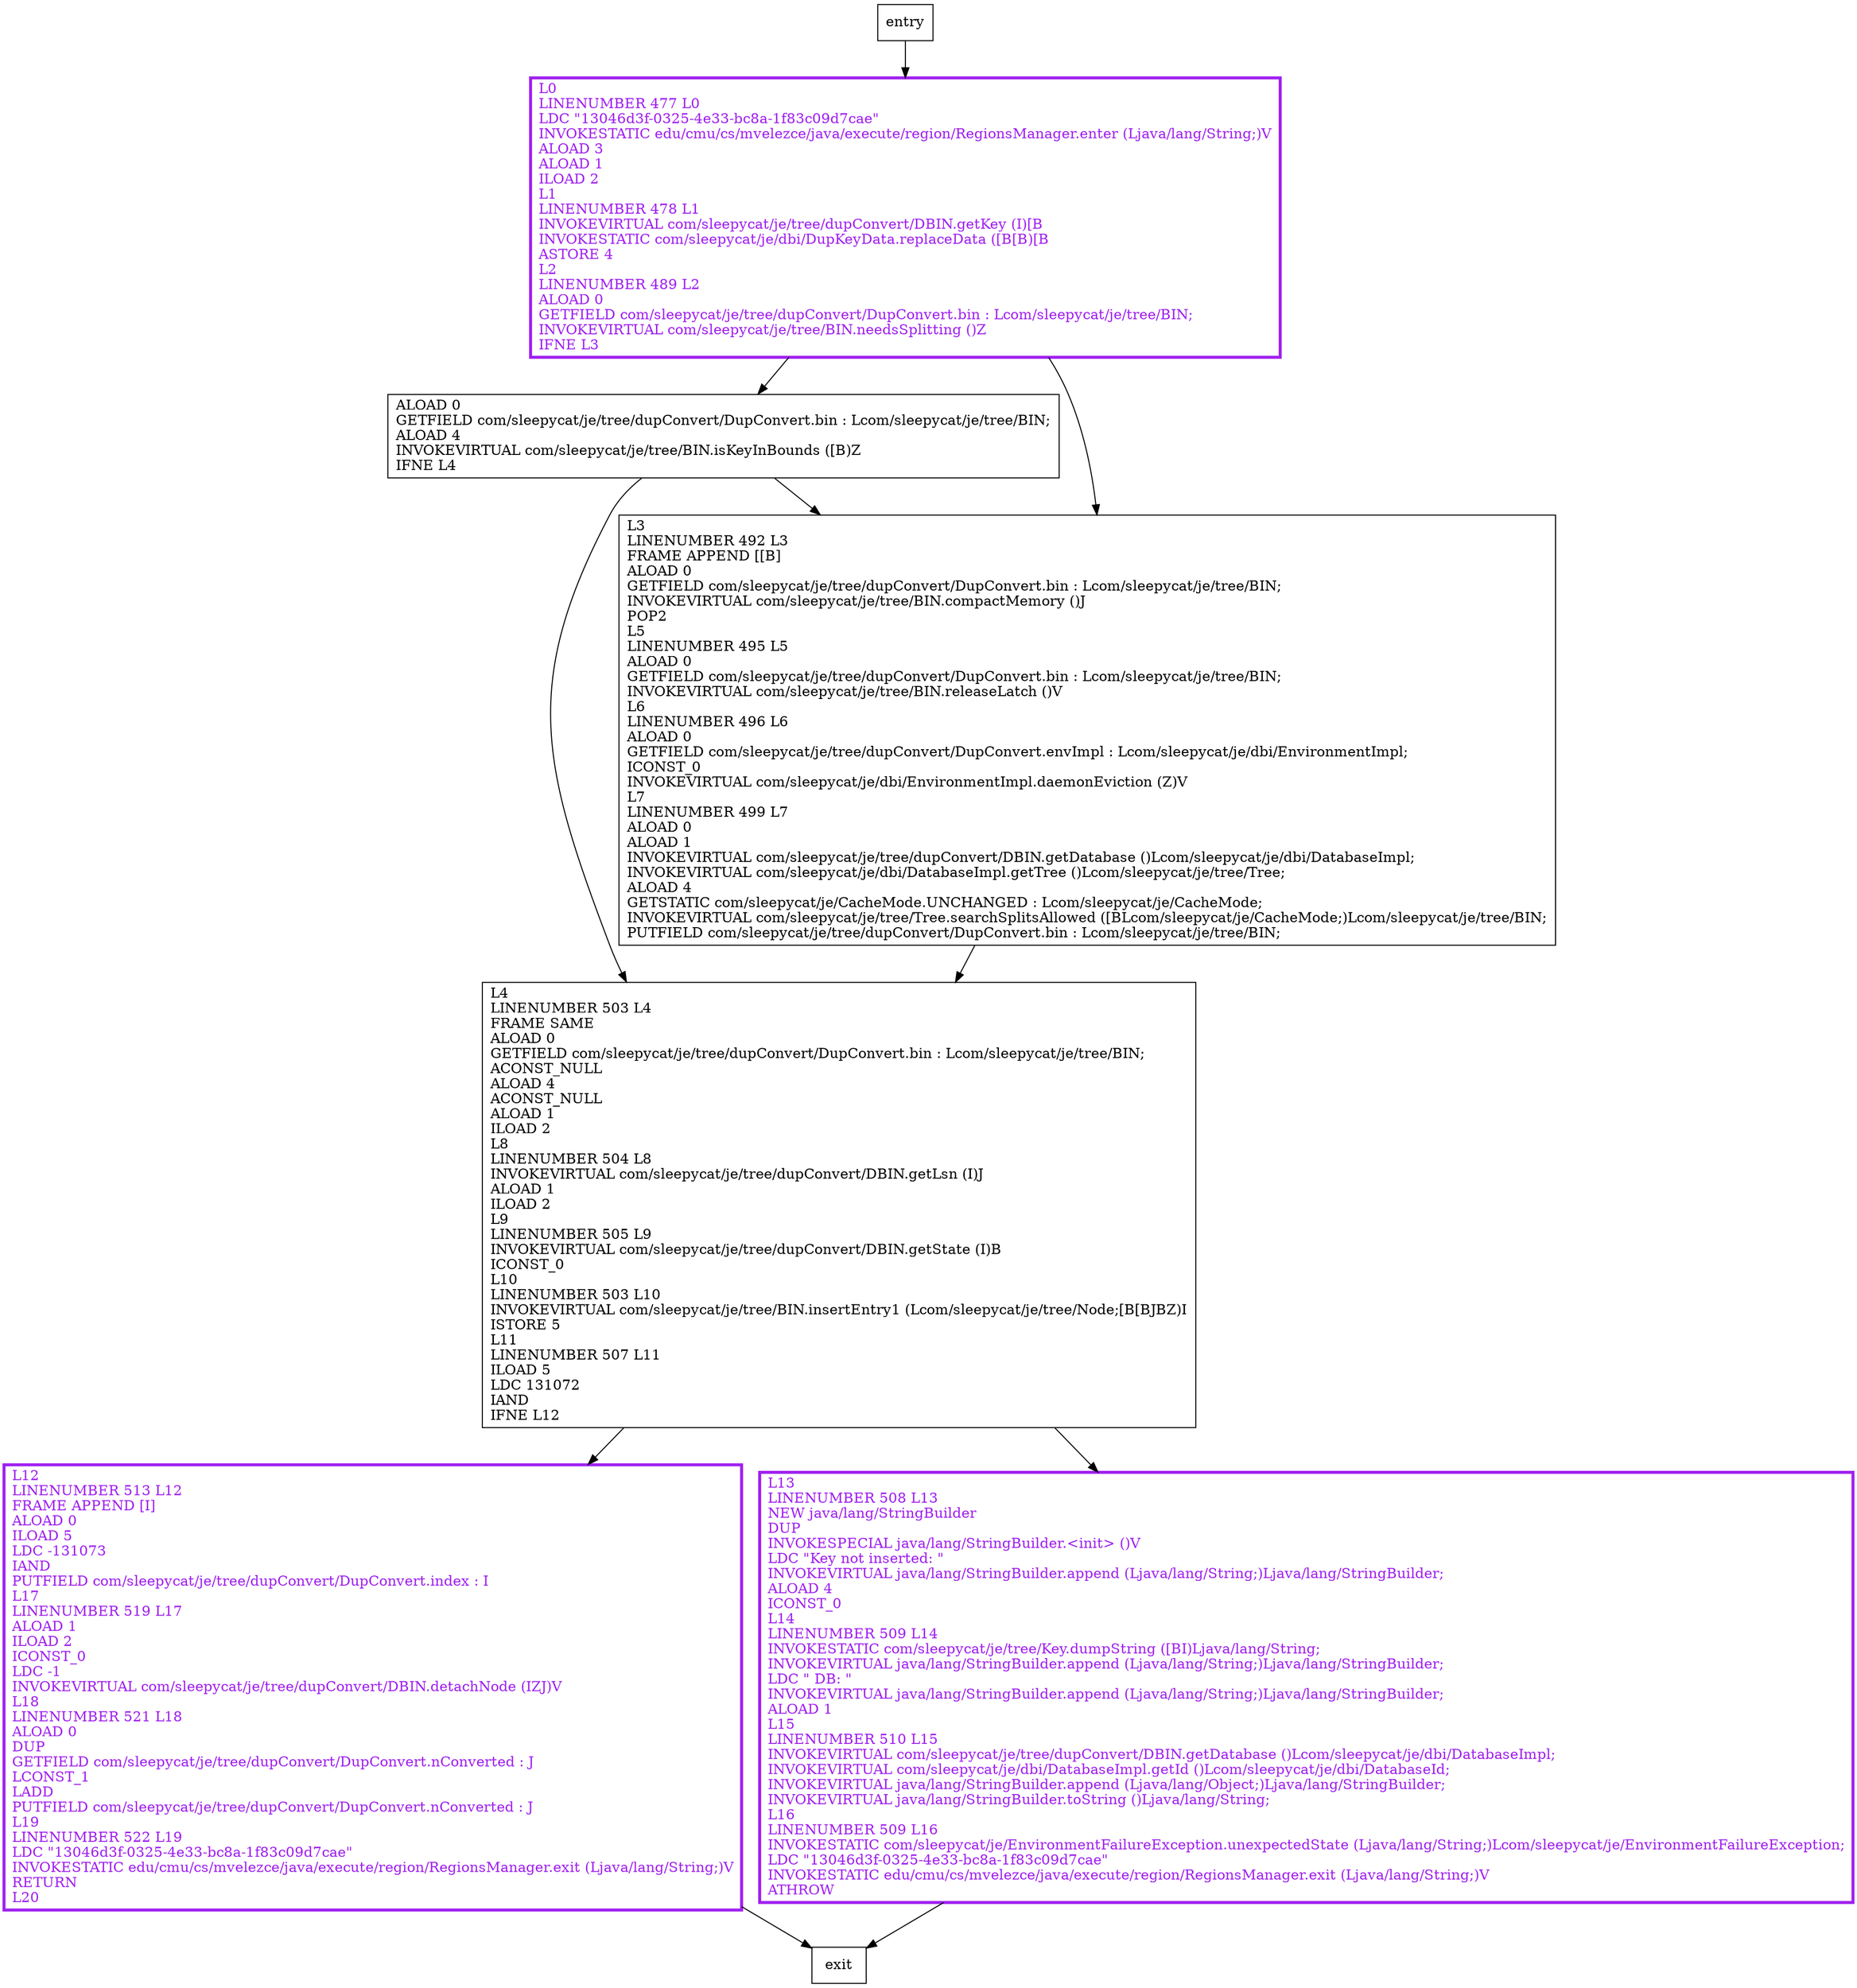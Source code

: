 digraph convertDbinSlot {
node [shape=record];
991559230 [label="ALOAD 0\lGETFIELD com/sleepycat/je/tree/dupConvert/DupConvert.bin : Lcom/sleepycat/je/tree/BIN;\lALOAD 4\lINVOKEVIRTUAL com/sleepycat/je/tree/BIN.isKeyInBounds ([B)Z\lIFNE L4\l"];
1953588798 [label="L4\lLINENUMBER 503 L4\lFRAME SAME\lALOAD 0\lGETFIELD com/sleepycat/je/tree/dupConvert/DupConvert.bin : Lcom/sleepycat/je/tree/BIN;\lACONST_NULL\lALOAD 4\lACONST_NULL\lALOAD 1\lILOAD 2\lL8\lLINENUMBER 504 L8\lINVOKEVIRTUAL com/sleepycat/je/tree/dupConvert/DBIN.getLsn (I)J\lALOAD 1\lILOAD 2\lL9\lLINENUMBER 505 L9\lINVOKEVIRTUAL com/sleepycat/je/tree/dupConvert/DBIN.getState (I)B\lICONST_0\lL10\lLINENUMBER 503 L10\lINVOKEVIRTUAL com/sleepycat/je/tree/BIN.insertEntry1 (Lcom/sleepycat/je/tree/Node;[B[BJBZ)I\lISTORE 5\lL11\lLINENUMBER 507 L11\lILOAD 5\lLDC 131072\lIAND\lIFNE L12\l"];
1494458210 [label="L3\lLINENUMBER 492 L3\lFRAME APPEND [[B]\lALOAD 0\lGETFIELD com/sleepycat/je/tree/dupConvert/DupConvert.bin : Lcom/sleepycat/je/tree/BIN;\lINVOKEVIRTUAL com/sleepycat/je/tree/BIN.compactMemory ()J\lPOP2\lL5\lLINENUMBER 495 L5\lALOAD 0\lGETFIELD com/sleepycat/je/tree/dupConvert/DupConvert.bin : Lcom/sleepycat/je/tree/BIN;\lINVOKEVIRTUAL com/sleepycat/je/tree/BIN.releaseLatch ()V\lL6\lLINENUMBER 496 L6\lALOAD 0\lGETFIELD com/sleepycat/je/tree/dupConvert/DupConvert.envImpl : Lcom/sleepycat/je/dbi/EnvironmentImpl;\lICONST_0\lINVOKEVIRTUAL com/sleepycat/je/dbi/EnvironmentImpl.daemonEviction (Z)V\lL7\lLINENUMBER 499 L7\lALOAD 0\lALOAD 1\lINVOKEVIRTUAL com/sleepycat/je/tree/dupConvert/DBIN.getDatabase ()Lcom/sleepycat/je/dbi/DatabaseImpl;\lINVOKEVIRTUAL com/sleepycat/je/dbi/DatabaseImpl.getTree ()Lcom/sleepycat/je/tree/Tree;\lALOAD 4\lGETSTATIC com/sleepycat/je/CacheMode.UNCHANGED : Lcom/sleepycat/je/CacheMode;\lINVOKEVIRTUAL com/sleepycat/je/tree/Tree.searchSplitsAllowed ([BLcom/sleepycat/je/CacheMode;)Lcom/sleepycat/je/tree/BIN;\lPUTFIELD com/sleepycat/je/tree/dupConvert/DupConvert.bin : Lcom/sleepycat/je/tree/BIN;\l"];
1782841271 [label="L12\lLINENUMBER 513 L12\lFRAME APPEND [I]\lALOAD 0\lILOAD 5\lLDC -131073\lIAND\lPUTFIELD com/sleepycat/je/tree/dupConvert/DupConvert.index : I\lL17\lLINENUMBER 519 L17\lALOAD 1\lILOAD 2\lICONST_0\lLDC -1\lINVOKEVIRTUAL com/sleepycat/je/tree/dupConvert/DBIN.detachNode (IZJ)V\lL18\lLINENUMBER 521 L18\lALOAD 0\lDUP\lGETFIELD com/sleepycat/je/tree/dupConvert/DupConvert.nConverted : J\lLCONST_1\lLADD\lPUTFIELD com/sleepycat/je/tree/dupConvert/DupConvert.nConverted : J\lL19\lLINENUMBER 522 L19\lLDC \"13046d3f-0325-4e33-bc8a-1f83c09d7cae\"\lINVOKESTATIC edu/cmu/cs/mvelezce/java/execute/region/RegionsManager.exit (Ljava/lang/String;)V\lRETURN\lL20\l"];
813030204 [label="L0\lLINENUMBER 477 L0\lLDC \"13046d3f-0325-4e33-bc8a-1f83c09d7cae\"\lINVOKESTATIC edu/cmu/cs/mvelezce/java/execute/region/RegionsManager.enter (Ljava/lang/String;)V\lALOAD 3\lALOAD 1\lILOAD 2\lL1\lLINENUMBER 478 L1\lINVOKEVIRTUAL com/sleepycat/je/tree/dupConvert/DBIN.getKey (I)[B\lINVOKESTATIC com/sleepycat/je/dbi/DupKeyData.replaceData ([B[B)[B\lASTORE 4\lL2\lLINENUMBER 489 L2\lALOAD 0\lGETFIELD com/sleepycat/je/tree/dupConvert/DupConvert.bin : Lcom/sleepycat/je/tree/BIN;\lINVOKEVIRTUAL com/sleepycat/je/tree/BIN.needsSplitting ()Z\lIFNE L3\l"];
517932239 [label="L13\lLINENUMBER 508 L13\lNEW java/lang/StringBuilder\lDUP\lINVOKESPECIAL java/lang/StringBuilder.\<init\> ()V\lLDC \"Key not inserted: \"\lINVOKEVIRTUAL java/lang/StringBuilder.append (Ljava/lang/String;)Ljava/lang/StringBuilder;\lALOAD 4\lICONST_0\lL14\lLINENUMBER 509 L14\lINVOKESTATIC com/sleepycat/je/tree/Key.dumpString ([BI)Ljava/lang/String;\lINVOKEVIRTUAL java/lang/StringBuilder.append (Ljava/lang/String;)Ljava/lang/StringBuilder;\lLDC \" DB: \"\lINVOKEVIRTUAL java/lang/StringBuilder.append (Ljava/lang/String;)Ljava/lang/StringBuilder;\lALOAD 1\lL15\lLINENUMBER 510 L15\lINVOKEVIRTUAL com/sleepycat/je/tree/dupConvert/DBIN.getDatabase ()Lcom/sleepycat/je/dbi/DatabaseImpl;\lINVOKEVIRTUAL com/sleepycat/je/dbi/DatabaseImpl.getId ()Lcom/sleepycat/je/dbi/DatabaseId;\lINVOKEVIRTUAL java/lang/StringBuilder.append (Ljava/lang/Object;)Ljava/lang/StringBuilder;\lINVOKEVIRTUAL java/lang/StringBuilder.toString ()Ljava/lang/String;\lL16\lLINENUMBER 509 L16\lINVOKESTATIC com/sleepycat/je/EnvironmentFailureException.unexpectedState (Ljava/lang/String;)Lcom/sleepycat/je/EnvironmentFailureException;\lLDC \"13046d3f-0325-4e33-bc8a-1f83c09d7cae\"\lINVOKESTATIC edu/cmu/cs/mvelezce/java/execute/region/RegionsManager.exit (Ljava/lang/String;)V\lATHROW\l"];
entry;
exit;
991559230 -> 1953588798
991559230 -> 1494458210
1953588798 -> 1782841271
1953588798 -> 517932239
entry -> 813030204
1494458210 -> 1953588798
1782841271 -> exit
813030204 -> 991559230
813030204 -> 1494458210
517932239 -> exit
1782841271[fontcolor="purple", penwidth=3, color="purple"];
813030204[fontcolor="purple", penwidth=3, color="purple"];
517932239[fontcolor="purple", penwidth=3, color="purple"];
}

